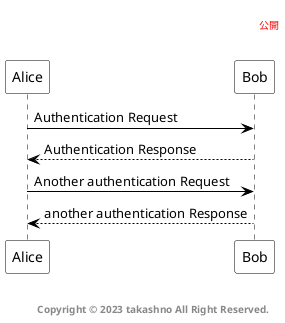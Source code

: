 @startuml template_sequence

/' ---------------------------------------------- '/
' 固定エリア

'ヘッダー
header

<font color=red>公開</font>


endheader


'フッター
right footer


<b>Copyright &#169; 2023 takashno All Right Reserved.</b>　
endfooter

/' ---------------------------------------------- '/
' スタイルエリア

'必要なら追加
skinparam {
defaultFontName Meiryo
ArrowColor black
Shadow none
shadowing false
'linetype ortho
}
skinparam sequence {
ActorBorderColor black
LifeLineBorderColor black
LifeLineBackgroundColor black
ParticipantBorderColor black
ParticipantBackgroundColor black
}
skinparam participant {
BackgroundColor White
BorderColor Black
}
skinparam actor {
BackgroundColor White
BorderColor Black
}
skinparam note {
BackgroundColor #dcf8f8
BorderColor Black
}

/' ---------------------------------------------- '/
' 描画エリア

' 参考
' http://plantuml.com/sequence-diagram


Alice -> Bob: Authentication Request
Bob --> Alice: Authentication Response

Alice -> Bob: Another authentication Request
Alice <-- Bob: another authentication Response

@enduml
